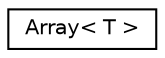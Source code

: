 digraph "Graphical Class Hierarchy"
{
 // LATEX_PDF_SIZE
  edge [fontname="Helvetica",fontsize="10",labelfontname="Helvetica",labelfontsize="10"];
  node [fontname="Helvetica",fontsize="10",shape=record];
  rankdir="LR";
  Node0 [label="Array\< T \>",height=0.2,width=0.4,color="black", fillcolor="white", style="filled",URL="$classArray.html",tooltip=" "];
}
